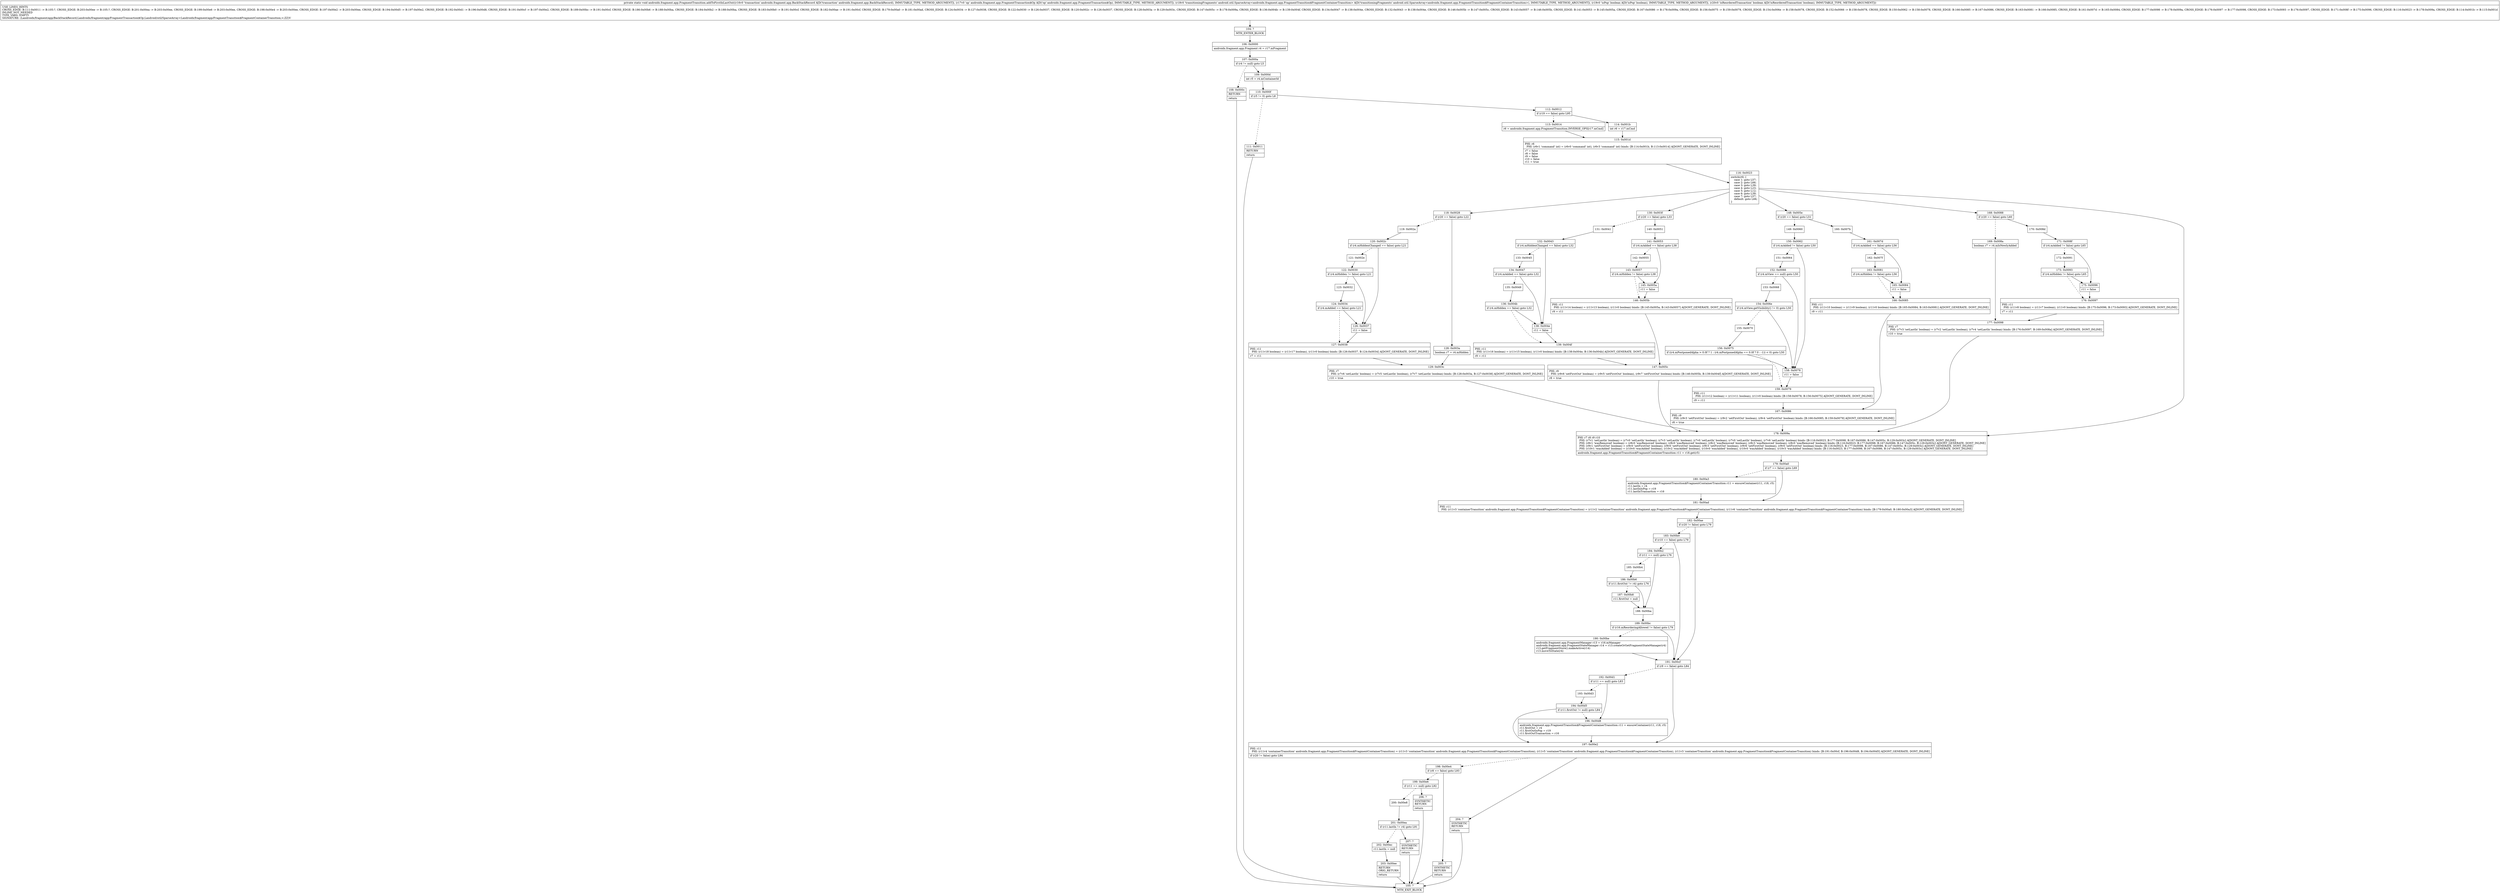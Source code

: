 digraph "CFG forandroidx.fragment.app.FragmentTransition.addToFirstInLastOut(Landroidx\/fragment\/app\/BackStackRecord;Landroidx\/fragment\/app\/FragmentTransaction$Op;Landroid\/util\/SparseArray;ZZ)V" {
Node_104 [shape=record,label="{104\:\ ?|MTH_ENTER_BLOCK\l}"];
Node_106 [shape=record,label="{106\:\ 0x0000|androidx.fragment.app.Fragment r4 = r17.mFragment\l}"];
Node_107 [shape=record,label="{107\:\ 0x000a|if (r4 != null) goto L5\l}"];
Node_108 [shape=record,label="{108\:\ 0x000c|RETURN\l|return\l}"];
Node_105 [shape=record,label="{105\:\ ?|MTH_EXIT_BLOCK\l}"];
Node_109 [shape=record,label="{109\:\ 0x000d|int r5 = r4.mContainerId\l}"];
Node_110 [shape=record,label="{110\:\ 0x000f|if (r5 != 0) goto L8\l}"];
Node_111 [shape=record,label="{111\:\ 0x0011|RETURN\l|return\l}"];
Node_112 [shape=record,label="{112\:\ 0x0012|if (r19 == false) goto L95\l}"];
Node_113 [shape=record,label="{113\:\ 0x0014|r6 = androidx.fragment.app.FragmentTransition.INVERSE_OPS[r17.mCmd]\l}"];
Node_115 [shape=record,label="{115\:\ 0x001d|PHI: r6 \l  PHI: (r6v1 'command' int) = (r6v0 'command' int), (r6v3 'command' int) binds: [B:114:0x001b, B:113:0x0014] A[DONT_GENERATE, DONT_INLINE]\l|r7 = false\lr8 = false\lr9 = false\lr10 = false\lr11 = true\l}"];
Node_116 [shape=record,label="{116\:\ 0x0023|switch(r6) \{\l    case 1: goto L57;\l    case 2: goto L66;\l    case 3: goto L39;\l    case 4: goto L23;\l    case 5: goto L12;\l    case 6: goto L39;\l    case 7: goto L57;\l    default: goto L66;\l\}\l}"];
Node_118 [shape=record,label="{118\:\ 0x0028|if (r20 == false) goto L22\l}"];
Node_119 [shape=record,label="{119\:\ 0x002a}"];
Node_120 [shape=record,label="{120\:\ 0x002c|if (r4.mHiddenChanged == false) goto L21\l}"];
Node_121 [shape=record,label="{121\:\ 0x002e}"];
Node_122 [shape=record,label="{122\:\ 0x0030|if (r4.mHidden != false) goto L21\l}"];
Node_123 [shape=record,label="{123\:\ 0x0032}"];
Node_124 [shape=record,label="{124\:\ 0x0034|if (r4.mAdded == false) goto L21\l}"];
Node_127 [shape=record,label="{127\:\ 0x0038|PHI: r11 \l  PHI: (r11v18 boolean) = (r11v17 boolean), (r11v0 boolean) binds: [B:126:0x0037, B:124:0x0034] A[DONT_GENERATE, DONT_INLINE]\l|r7 = r11\l}"];
Node_129 [shape=record,label="{129\:\ 0x003c|PHI: r7 \l  PHI: (r7v6 'setLastIn' boolean) = (r7v5 'setLastIn' boolean), (r7v7 'setLastIn' boolean) binds: [B:128:0x003a, B:127:0x0038] A[DONT_GENERATE, DONT_INLINE]\l|r10 = true\l}"];
Node_126 [shape=record,label="{126\:\ 0x0037|r11 = false\l}"];
Node_128 [shape=record,label="{128\:\ 0x003a|boolean r7 = r4.mHidden\l}"];
Node_130 [shape=record,label="{130\:\ 0x003f|if (r20 == false) goto L33\l}"];
Node_131 [shape=record,label="{131\:\ 0x0041}"];
Node_132 [shape=record,label="{132\:\ 0x0043|if (r4.mHiddenChanged == false) goto L32\l}"];
Node_133 [shape=record,label="{133\:\ 0x0045}"];
Node_134 [shape=record,label="{134\:\ 0x0047|if (r4.mAdded == false) goto L32\l}"];
Node_135 [shape=record,label="{135\:\ 0x0049}"];
Node_136 [shape=record,label="{136\:\ 0x004b|if (r4.mHidden == false) goto L32\l}"];
Node_139 [shape=record,label="{139\:\ 0x004f|PHI: r11 \l  PHI: (r11v16 boolean) = (r11v15 boolean), (r11v0 boolean) binds: [B:138:0x004e, B:136:0x004b] A[DONT_GENERATE, DONT_INLINE]\l|r9 = r11\l}"];
Node_147 [shape=record,label="{147\:\ 0x005c|PHI: r9 \l  PHI: (r9v6 'setFirstOut' boolean) = (r9v5 'setFirstOut' boolean), (r9v7 'setFirstOut' boolean) binds: [B:146:0x005b, B:139:0x004f] A[DONT_GENERATE, DONT_INLINE]\l|r8 = true\l}"];
Node_138 [shape=record,label="{138\:\ 0x004e|r11 = false\l}"];
Node_140 [shape=record,label="{140\:\ 0x0051}"];
Node_141 [shape=record,label="{141\:\ 0x0053|if (r4.mAdded == false) goto L38\l}"];
Node_142 [shape=record,label="{142\:\ 0x0055}"];
Node_143 [shape=record,label="{143\:\ 0x0057|if (r4.mHidden != false) goto L38\l}"];
Node_146 [shape=record,label="{146\:\ 0x005b|PHI: r11 \l  PHI: (r11v14 boolean) = (r11v13 boolean), (r11v0 boolean) binds: [B:145:0x005a, B:143:0x0057] A[DONT_GENERATE, DONT_INLINE]\l|r9 = r11\l}"];
Node_145 [shape=record,label="{145\:\ 0x005a|r11 = false\l}"];
Node_148 [shape=record,label="{148\:\ 0x005e|if (r20 == false) goto L51\l}"];
Node_149 [shape=record,label="{149\:\ 0x0060}"];
Node_150 [shape=record,label="{150\:\ 0x0062|if (r4.mAdded != false) goto L50\l}"];
Node_151 [shape=record,label="{151\:\ 0x0064}"];
Node_152 [shape=record,label="{152\:\ 0x0066|if (r4.mView == null) goto L50\l}"];
Node_153 [shape=record,label="{153\:\ 0x0068}"];
Node_154 [shape=record,label="{154\:\ 0x006e|if (r4.mView.getVisibility() != 0) goto L50\l}"];
Node_155 [shape=record,label="{155\:\ 0x0070}"];
Node_156 [shape=record,label="{156\:\ 0x0075|if ((r4.mPostponedAlpha \> 0.0f ? 1 : (r4.mPostponedAlpha == 0.0f ? 0 : \-1)) \< 0) goto L50\l}"];
Node_159 [shape=record,label="{159\:\ 0x0079|PHI: r11 \l  PHI: (r11v12 boolean) = (r11v11 boolean), (r11v0 boolean) binds: [B:158:0x0078, B:156:0x0075] A[DONT_GENERATE, DONT_INLINE]\l|r9 = r11\l}"];
Node_167 [shape=record,label="{167\:\ 0x0086|PHI: r9 \l  PHI: (r9v3 'setFirstOut' boolean) = (r9v2 'setFirstOut' boolean), (r9v4 'setFirstOut' boolean) binds: [B:166:0x0085, B:159:0x0079] A[DONT_GENERATE, DONT_INLINE]\l|r8 = true\l}"];
Node_158 [shape=record,label="{158\:\ 0x0078|r11 = false\l}"];
Node_160 [shape=record,label="{160\:\ 0x007b}"];
Node_161 [shape=record,label="{161\:\ 0x007d|if (r4.mAdded == false) goto L56\l}"];
Node_162 [shape=record,label="{162\:\ 0x007f}"];
Node_163 [shape=record,label="{163\:\ 0x0081|if (r4.mHidden != false) goto L56\l}"];
Node_166 [shape=record,label="{166\:\ 0x0085|PHI: r11 \l  PHI: (r11v10 boolean) = (r11v9 boolean), (r11v0 boolean) binds: [B:165:0x0084, B:163:0x0081] A[DONT_GENERATE, DONT_INLINE]\l|r9 = r11\l}"];
Node_165 [shape=record,label="{165\:\ 0x0084|r11 = false\l}"];
Node_168 [shape=record,label="{168\:\ 0x0088|if (r20 == false) goto L60\l}"];
Node_169 [shape=record,label="{169\:\ 0x008a|boolean r7 = r4.mIsNewlyAdded\l}"];
Node_177 [shape=record,label="{177\:\ 0x0098|PHI: r7 \l  PHI: (r7v3 'setLastIn' boolean) = (r7v2 'setLastIn' boolean), (r7v4 'setLastIn' boolean) binds: [B:176:0x0097, B:169:0x008a] A[DONT_GENERATE, DONT_INLINE]\l|r10 = true\l}"];
Node_170 [shape=record,label="{170\:\ 0x008d}"];
Node_171 [shape=record,label="{171\:\ 0x008f|if (r4.mAdded != false) goto L65\l}"];
Node_172 [shape=record,label="{172\:\ 0x0091}"];
Node_173 [shape=record,label="{173\:\ 0x0093|if (r4.mHidden != false) goto L65\l}"];
Node_176 [shape=record,label="{176\:\ 0x0097|PHI: r11 \l  PHI: (r11v8 boolean) = (r11v7 boolean), (r11v0 boolean) binds: [B:175:0x0096, B:173:0x0093] A[DONT_GENERATE, DONT_INLINE]\l|r7 = r11\l}"];
Node_175 [shape=record,label="{175\:\ 0x0096|r11 = false\l}"];
Node_178 [shape=record,label="{178\:\ 0x009a|PHI: r7 r8 r9 r10 \l  PHI: (r7v1 'setLastIn' boolean) = (r7v0 'setLastIn' boolean), (r7v3 'setLastIn' boolean), (r7v0 'setLastIn' boolean), (r7v0 'setLastIn' boolean), (r7v6 'setLastIn' boolean) binds: [B:116:0x0023, B:177:0x0098, B:167:0x0086, B:147:0x005c, B:129:0x003c] A[DONT_GENERATE, DONT_INLINE]\l  PHI: (r8v1 'wasRemoved' boolean) = (r8v0 'wasRemoved' boolean), (r8v0 'wasRemoved' boolean), (r8v2 'wasRemoved' boolean), (r8v3 'wasRemoved' boolean), (r8v0 'wasRemoved' boolean) binds: [B:116:0x0023, B:177:0x0098, B:167:0x0086, B:147:0x005c, B:129:0x003c] A[DONT_GENERATE, DONT_INLINE]\l  PHI: (r9v1 'setFirstOut' boolean) = (r9v0 'setFirstOut' boolean), (r9v0 'setFirstOut' boolean), (r9v3 'setFirstOut' boolean), (r9v6 'setFirstOut' boolean), (r9v0 'setFirstOut' boolean) binds: [B:116:0x0023, B:177:0x0098, B:167:0x0086, B:147:0x005c, B:129:0x003c] A[DONT_GENERATE, DONT_INLINE]\l  PHI: (r10v1 'wasAdded' boolean) = (r10v0 'wasAdded' boolean), (r10v2 'wasAdded' boolean), (r10v0 'wasAdded' boolean), (r10v0 'wasAdded' boolean), (r10v3 'wasAdded' boolean) binds: [B:116:0x0023, B:177:0x0098, B:167:0x0086, B:147:0x005c, B:129:0x003c] A[DONT_GENERATE, DONT_INLINE]\l|androidx.fragment.app.FragmentTransition$FragmentContainerTransition r11 = r18.get(r5)\l}"];
Node_179 [shape=record,label="{179\:\ 0x00a0|if (r7 == false) goto L69\l}"];
Node_180 [shape=record,label="{180\:\ 0x00a3|androidx.fragment.app.FragmentTransition$FragmentContainerTransition r11 = ensureContainer(r11, r18, r5)\lr11.lastIn = r4\lr11.lastInIsPop = r19\lr11.lastInTransaction = r16\l}"];
Node_181 [shape=record,label="{181\:\ 0x00ad|PHI: r11 \l  PHI: (r11v3 'containerTransition' androidx.fragment.app.FragmentTransition$FragmentContainerTransition) = (r11v2 'containerTransition' androidx.fragment.app.FragmentTransition$FragmentContainerTransition), (r11v6 'containerTransition' androidx.fragment.app.FragmentTransition$FragmentContainerTransition) binds: [B:179:0x00a0, B:180:0x00a3] A[DONT_GENERATE, DONT_INLINE]\l}"];
Node_182 [shape=record,label="{182\:\ 0x00ae|if (r20 != false) goto L79\l}"];
Node_183 [shape=record,label="{183\:\ 0x00b0|if (r10 == false) goto L79\l}"];
Node_184 [shape=record,label="{184\:\ 0x00b2|if (r11 == null) goto L76\l}"];
Node_185 [shape=record,label="{185\:\ 0x00b4}"];
Node_186 [shape=record,label="{186\:\ 0x00b6|if (r11.firstOut != r4) goto L76\l}"];
Node_187 [shape=record,label="{187\:\ 0x00b8|r11.firstOut = null\l}"];
Node_188 [shape=record,label="{188\:\ 0x00ba}"];
Node_189 [shape=record,label="{189\:\ 0x00bc|if (r16.mReorderingAllowed != false) goto L79\l}"];
Node_190 [shape=record,label="{190\:\ 0x00be|androidx.fragment.app.FragmentManager r13 = r16.mManager\landroidx.fragment.app.FragmentStateManager r14 = r13.createOrGetFragmentStateManager(r4)\lr13.getFragmentStore().makeActive(r14)\lr13.moveToState(r4)\l}"];
Node_191 [shape=record,label="{191\:\ 0x00cf|if (r9 == false) goto L84\l}"];
Node_192 [shape=record,label="{192\:\ 0x00d1|if (r11 == null) goto L83\l}"];
Node_193 [shape=record,label="{193\:\ 0x00d3}"];
Node_194 [shape=record,label="{194\:\ 0x00d5|if (r11.firstOut != null) goto L84\l}"];
Node_196 [shape=record,label="{196\:\ 0x00d8|androidx.fragment.app.FragmentTransition$FragmentContainerTransition r11 = ensureContainer(r11, r18, r5)\lr11.firstOut = r4\lr11.firstOutIsPop = r19\lr11.firstOutTransaction = r16\l}"];
Node_197 [shape=record,label="{197\:\ 0x00e2|PHI: r11 \l  PHI: (r11v4 'containerTransition' androidx.fragment.app.FragmentTransition$FragmentContainerTransition) = (r11v3 'containerTransition' androidx.fragment.app.FragmentTransition$FragmentContainerTransition), (r11v5 'containerTransition' androidx.fragment.app.FragmentTransition$FragmentContainerTransition), (r11v3 'containerTransition' androidx.fragment.app.FragmentTransition$FragmentContainerTransition) binds: [B:191:0x00cf, B:196:0x00d8, B:194:0x00d5] A[DONT_GENERATE, DONT_INLINE]\l|if (r20 != false) goto L94\l}"];
Node_198 [shape=record,label="{198\:\ 0x00e4|if (r8 == false) goto L93\l}"];
Node_199 [shape=record,label="{199\:\ 0x00e6|if (r11 == null) goto L92\l}"];
Node_200 [shape=record,label="{200\:\ 0x00e8}"];
Node_201 [shape=record,label="{201\:\ 0x00ea|if (r11.lastIn != r4) goto L91\l}"];
Node_202 [shape=record,label="{202\:\ 0x00ec|r11.lastIn = null\l}"];
Node_203 [shape=record,label="{203\:\ 0x00ee|RETURN\lORIG_RETURN\l|return\l}"];
Node_207 [shape=record,label="{207\:\ ?|SYNTHETIC\lRETURN\l|return\l}"];
Node_206 [shape=record,label="{206\:\ ?|SYNTHETIC\lRETURN\l|return\l}"];
Node_205 [shape=record,label="{205\:\ ?|SYNTHETIC\lRETURN\l|return\l}"];
Node_204 [shape=record,label="{204\:\ ?|SYNTHETIC\lRETURN\l|return\l}"];
Node_114 [shape=record,label="{114\:\ 0x001b|int r6 = r17.mCmd\l}"];
MethodNode[shape=record,label="{private static void androidx.fragment.app.FragmentTransition.addToFirstInLastOut((r16v0 'transaction' androidx.fragment.app.BackStackRecord A[D('transaction' androidx.fragment.app.BackStackRecord), IMMUTABLE_TYPE, METHOD_ARGUMENT]), (r17v0 'op' androidx.fragment.app.FragmentTransaction$Op A[D('op' androidx.fragment.app.FragmentTransaction$Op), IMMUTABLE_TYPE, METHOD_ARGUMENT]), (r18v0 'transitioningFragments' android.util.SparseArray\<androidx.fragment.app.FragmentTransition$FragmentContainerTransition\> A[D('transitioningFragments' android.util.SparseArray\<androidx.fragment.app.FragmentTransition$FragmentContainerTransition\>), IMMUTABLE_TYPE, METHOD_ARGUMENT]), (r19v0 'isPop' boolean A[D('isPop' boolean), IMMUTABLE_TYPE, METHOD_ARGUMENT]), (r20v0 'isReorderedTransaction' boolean A[D('isReorderedTransaction' boolean), IMMUTABLE_TYPE, METHOD_ARGUMENT]))  | USE_LINES_HINTS\lCROSS_EDGE: B:111:0x0011 \-\> B:105:?, CROSS_EDGE: B:203:0x00ee \-\> B:105:?, CROSS_EDGE: B:201:0x00ea \-\> B:203:0x00ee, CROSS_EDGE: B:199:0x00e6 \-\> B:203:0x00ee, CROSS_EDGE: B:198:0x00e4 \-\> B:203:0x00ee, CROSS_EDGE: B:197:0x00e2 \-\> B:203:0x00ee, CROSS_EDGE: B:194:0x00d5 \-\> B:197:0x00e2, CROSS_EDGE: B:192:0x00d1 \-\> B:196:0x00d8, CROSS_EDGE: B:191:0x00cf \-\> B:197:0x00e2, CROSS_EDGE: B:189:0x00bc \-\> B:191:0x00cf, CROSS_EDGE: B:186:0x00b6 \-\> B:188:0x00ba, CROSS_EDGE: B:184:0x00b2 \-\> B:188:0x00ba, CROSS_EDGE: B:183:0x00b0 \-\> B:191:0x00cf, CROSS_EDGE: B:182:0x00ae \-\> B:191:0x00cf, CROSS_EDGE: B:179:0x00a0 \-\> B:181:0x00ad, CROSS_EDGE: B:124:0x0034 \-\> B:127:0x0038, CROSS_EDGE: B:122:0x0030 \-\> B:126:0x0037, CROSS_EDGE: B:120:0x002c \-\> B:126:0x0037, CROSS_EDGE: B:128:0x003a \-\> B:129:0x003c, CROSS_EDGE: B:147:0x005c \-\> B:178:0x009a, CROSS_EDGE: B:136:0x004b \-\> B:139:0x004f, CROSS_EDGE: B:134:0x0047 \-\> B:138:0x004e, CROSS_EDGE: B:132:0x0043 \-\> B:138:0x004e, CROSS_EDGE: B:146:0x005b \-\> B:147:0x005c, CROSS_EDGE: B:143:0x0057 \-\> B:146:0x005b, CROSS_EDGE: B:141:0x0053 \-\> B:145:0x005a, CROSS_EDGE: B:167:0x0086 \-\> B:178:0x009a, CROSS_EDGE: B:156:0x0075 \-\> B:159:0x0079, CROSS_EDGE: B:154:0x006e \-\> B:158:0x0078, CROSS_EDGE: B:152:0x0066 \-\> B:158:0x0078, CROSS_EDGE: B:150:0x0062 \-\> B:158:0x0078, CROSS_EDGE: B:166:0x0085 \-\> B:167:0x0086, CROSS_EDGE: B:163:0x0081 \-\> B:166:0x0085, CROSS_EDGE: B:161:0x007d \-\> B:165:0x0084, CROSS_EDGE: B:177:0x0098 \-\> B:178:0x009a, CROSS_EDGE: B:176:0x0097 \-\> B:177:0x0098, CROSS_EDGE: B:173:0x0093 \-\> B:176:0x0097, CROSS_EDGE: B:171:0x008f \-\> B:175:0x0096, CROSS_EDGE: B:116:0x0023 \-\> B:178:0x009a, CROSS_EDGE: B:114:0x001b \-\> B:115:0x001d\lINLINE_NOT_NEEDED\lTYPE_VARS: EMPTY\lSIGNATURE: (Landroidx\/fragment\/app\/BackStackRecord;Landroidx\/fragment\/app\/FragmentTransaction$Op;Landroid\/util\/SparseArray\<Landroidx\/fragment\/app\/FragmentTransition$FragmentContainerTransition;\>;ZZ)V\l}"];
MethodNode -> Node_104;Node_104 -> Node_106;
Node_106 -> Node_107;
Node_107 -> Node_108[style=dashed];
Node_107 -> Node_109;
Node_108 -> Node_105;
Node_109 -> Node_110;
Node_110 -> Node_111[style=dashed];
Node_110 -> Node_112;
Node_111 -> Node_105;
Node_112 -> Node_113[style=dashed];
Node_112 -> Node_114;
Node_113 -> Node_115;
Node_115 -> Node_116;
Node_116 -> Node_118;
Node_116 -> Node_130;
Node_116 -> Node_148;
Node_116 -> Node_168;
Node_116 -> Node_178;
Node_118 -> Node_119[style=dashed];
Node_118 -> Node_128;
Node_119 -> Node_120;
Node_120 -> Node_121[style=dashed];
Node_120 -> Node_126;
Node_121 -> Node_122;
Node_122 -> Node_123[style=dashed];
Node_122 -> Node_126;
Node_123 -> Node_124;
Node_124 -> Node_126;
Node_124 -> Node_127[style=dashed];
Node_127 -> Node_129;
Node_129 -> Node_178;
Node_126 -> Node_127;
Node_128 -> Node_129;
Node_130 -> Node_131[style=dashed];
Node_130 -> Node_140;
Node_131 -> Node_132;
Node_132 -> Node_133[style=dashed];
Node_132 -> Node_138;
Node_133 -> Node_134;
Node_134 -> Node_135[style=dashed];
Node_134 -> Node_138;
Node_135 -> Node_136;
Node_136 -> Node_138;
Node_136 -> Node_139[style=dashed];
Node_139 -> Node_147;
Node_147 -> Node_178;
Node_138 -> Node_139;
Node_140 -> Node_141;
Node_141 -> Node_142[style=dashed];
Node_141 -> Node_145;
Node_142 -> Node_143;
Node_143 -> Node_145;
Node_143 -> Node_146[style=dashed];
Node_146 -> Node_147;
Node_145 -> Node_146;
Node_148 -> Node_149[style=dashed];
Node_148 -> Node_160;
Node_149 -> Node_150;
Node_150 -> Node_151[style=dashed];
Node_150 -> Node_158;
Node_151 -> Node_152;
Node_152 -> Node_153[style=dashed];
Node_152 -> Node_158;
Node_153 -> Node_154;
Node_154 -> Node_155[style=dashed];
Node_154 -> Node_158;
Node_155 -> Node_156;
Node_156 -> Node_158;
Node_156 -> Node_159[style=dashed];
Node_159 -> Node_167;
Node_167 -> Node_178;
Node_158 -> Node_159;
Node_160 -> Node_161;
Node_161 -> Node_162[style=dashed];
Node_161 -> Node_165;
Node_162 -> Node_163;
Node_163 -> Node_165;
Node_163 -> Node_166[style=dashed];
Node_166 -> Node_167;
Node_165 -> Node_166;
Node_168 -> Node_169[style=dashed];
Node_168 -> Node_170;
Node_169 -> Node_177;
Node_177 -> Node_178;
Node_170 -> Node_171;
Node_171 -> Node_172[style=dashed];
Node_171 -> Node_175;
Node_172 -> Node_173;
Node_173 -> Node_175;
Node_173 -> Node_176[style=dashed];
Node_176 -> Node_177;
Node_175 -> Node_176;
Node_178 -> Node_179;
Node_179 -> Node_180[style=dashed];
Node_179 -> Node_181;
Node_180 -> Node_181;
Node_181 -> Node_182;
Node_182 -> Node_183[style=dashed];
Node_182 -> Node_191;
Node_183 -> Node_184[style=dashed];
Node_183 -> Node_191;
Node_184 -> Node_185[style=dashed];
Node_184 -> Node_188;
Node_185 -> Node_186;
Node_186 -> Node_187[style=dashed];
Node_186 -> Node_188;
Node_187 -> Node_188;
Node_188 -> Node_189;
Node_189 -> Node_190[style=dashed];
Node_189 -> Node_191;
Node_190 -> Node_191;
Node_191 -> Node_192[style=dashed];
Node_191 -> Node_197;
Node_192 -> Node_193[style=dashed];
Node_192 -> Node_196;
Node_193 -> Node_194;
Node_194 -> Node_196[style=dashed];
Node_194 -> Node_197;
Node_196 -> Node_197;
Node_197 -> Node_198[style=dashed];
Node_197 -> Node_204;
Node_198 -> Node_199[style=dashed];
Node_198 -> Node_205;
Node_199 -> Node_200[style=dashed];
Node_199 -> Node_206;
Node_200 -> Node_201;
Node_201 -> Node_202[style=dashed];
Node_201 -> Node_207;
Node_202 -> Node_203;
Node_203 -> Node_105;
Node_207 -> Node_105;
Node_206 -> Node_105;
Node_205 -> Node_105;
Node_204 -> Node_105;
Node_114 -> Node_115;
}

